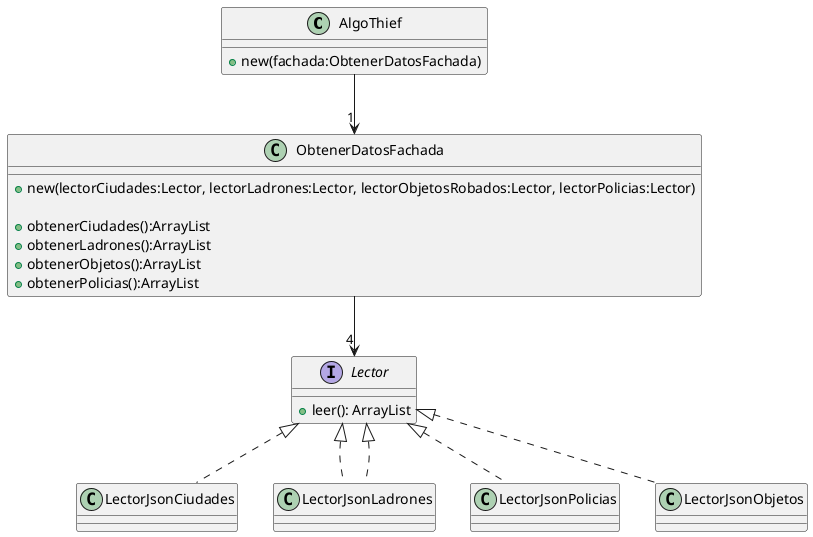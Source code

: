 @startuml
class AlgoThief{
    + new(fachada:ObtenerDatosFachada)
}

class ObtenerDatosFachada{

    + new(lectorCiudades:Lector, lectorLadrones:Lector, lectorObjetosRobados:Lector, lectorPolicias:Lector)

    + obtenerCiudades():ArrayList
    + obtenerLadrones():ArrayList
    + obtenerObjetos():ArrayList
    + obtenerPolicias():ArrayList

}

interface Lector{
    + leer(): ArrayList
}

class LectorJsonCiudades{
}

class LectorJsonLadrones{}

class LectorJsonPolicias{}

class LectorJsonObjetos{}

AlgoThief -down->"1" ObtenerDatosFachada
ObtenerDatosFachada -down->"4" Lector
LectorJsonCiudades .up.|> Lector
LectorJsonLadrones .up.|> Lector
LectorJsonLadrones .up.|> Lector
LectorJsonPolicias .up.|> Lector
LectorJsonObjetos .up.|> Lector
@enduml